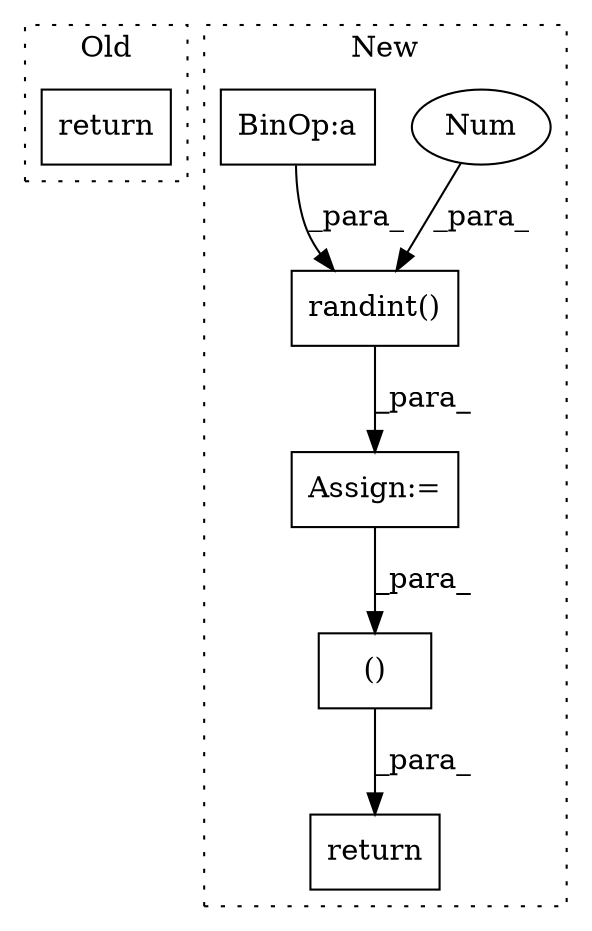 digraph G {
subgraph cluster0 {
1 [label="return" a="93" s="1557" l="7" shape="box"];
label = "Old";
style="dotted";
}
subgraph cluster1 {
2 [label="randint()" a="75" s="1662,1695" l="15,1" shape="box"];
3 [label="Num" a="76" s="1677" l="1" shape="ellipse"];
4 [label="Assign:=" a="68" s="1658" l="3" shape="box"];
5 [label="return" a="93" s="2075" l="7" shape="box"];
6 [label="()" a="54" s="2083" l="6" shape="box"];
7 [label="BinOp:a" a="82" s="1693" l="1" shape="box"];
label = "New";
style="dotted";
}
2 -> 4 [label="_para_"];
3 -> 2 [label="_para_"];
4 -> 6 [label="_para_"];
6 -> 5 [label="_para_"];
7 -> 2 [label="_para_"];
}